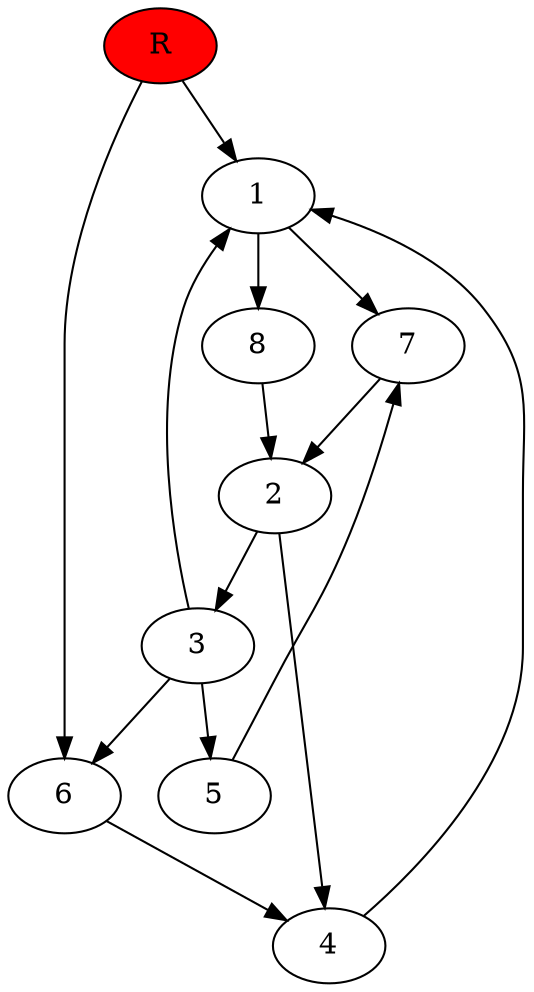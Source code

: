 digraph prb14937 {
	1
	2
	3
	4
	5
	6
	7
	8
	R [fillcolor="#ff0000" style=filled]
	1 -> 7
	1 -> 8
	2 -> 3
	2 -> 4
	3 -> 1
	3 -> 5
	3 -> 6
	4 -> 1
	5 -> 7
	6 -> 4
	7 -> 2
	8 -> 2
	R -> 1
	R -> 6
}
